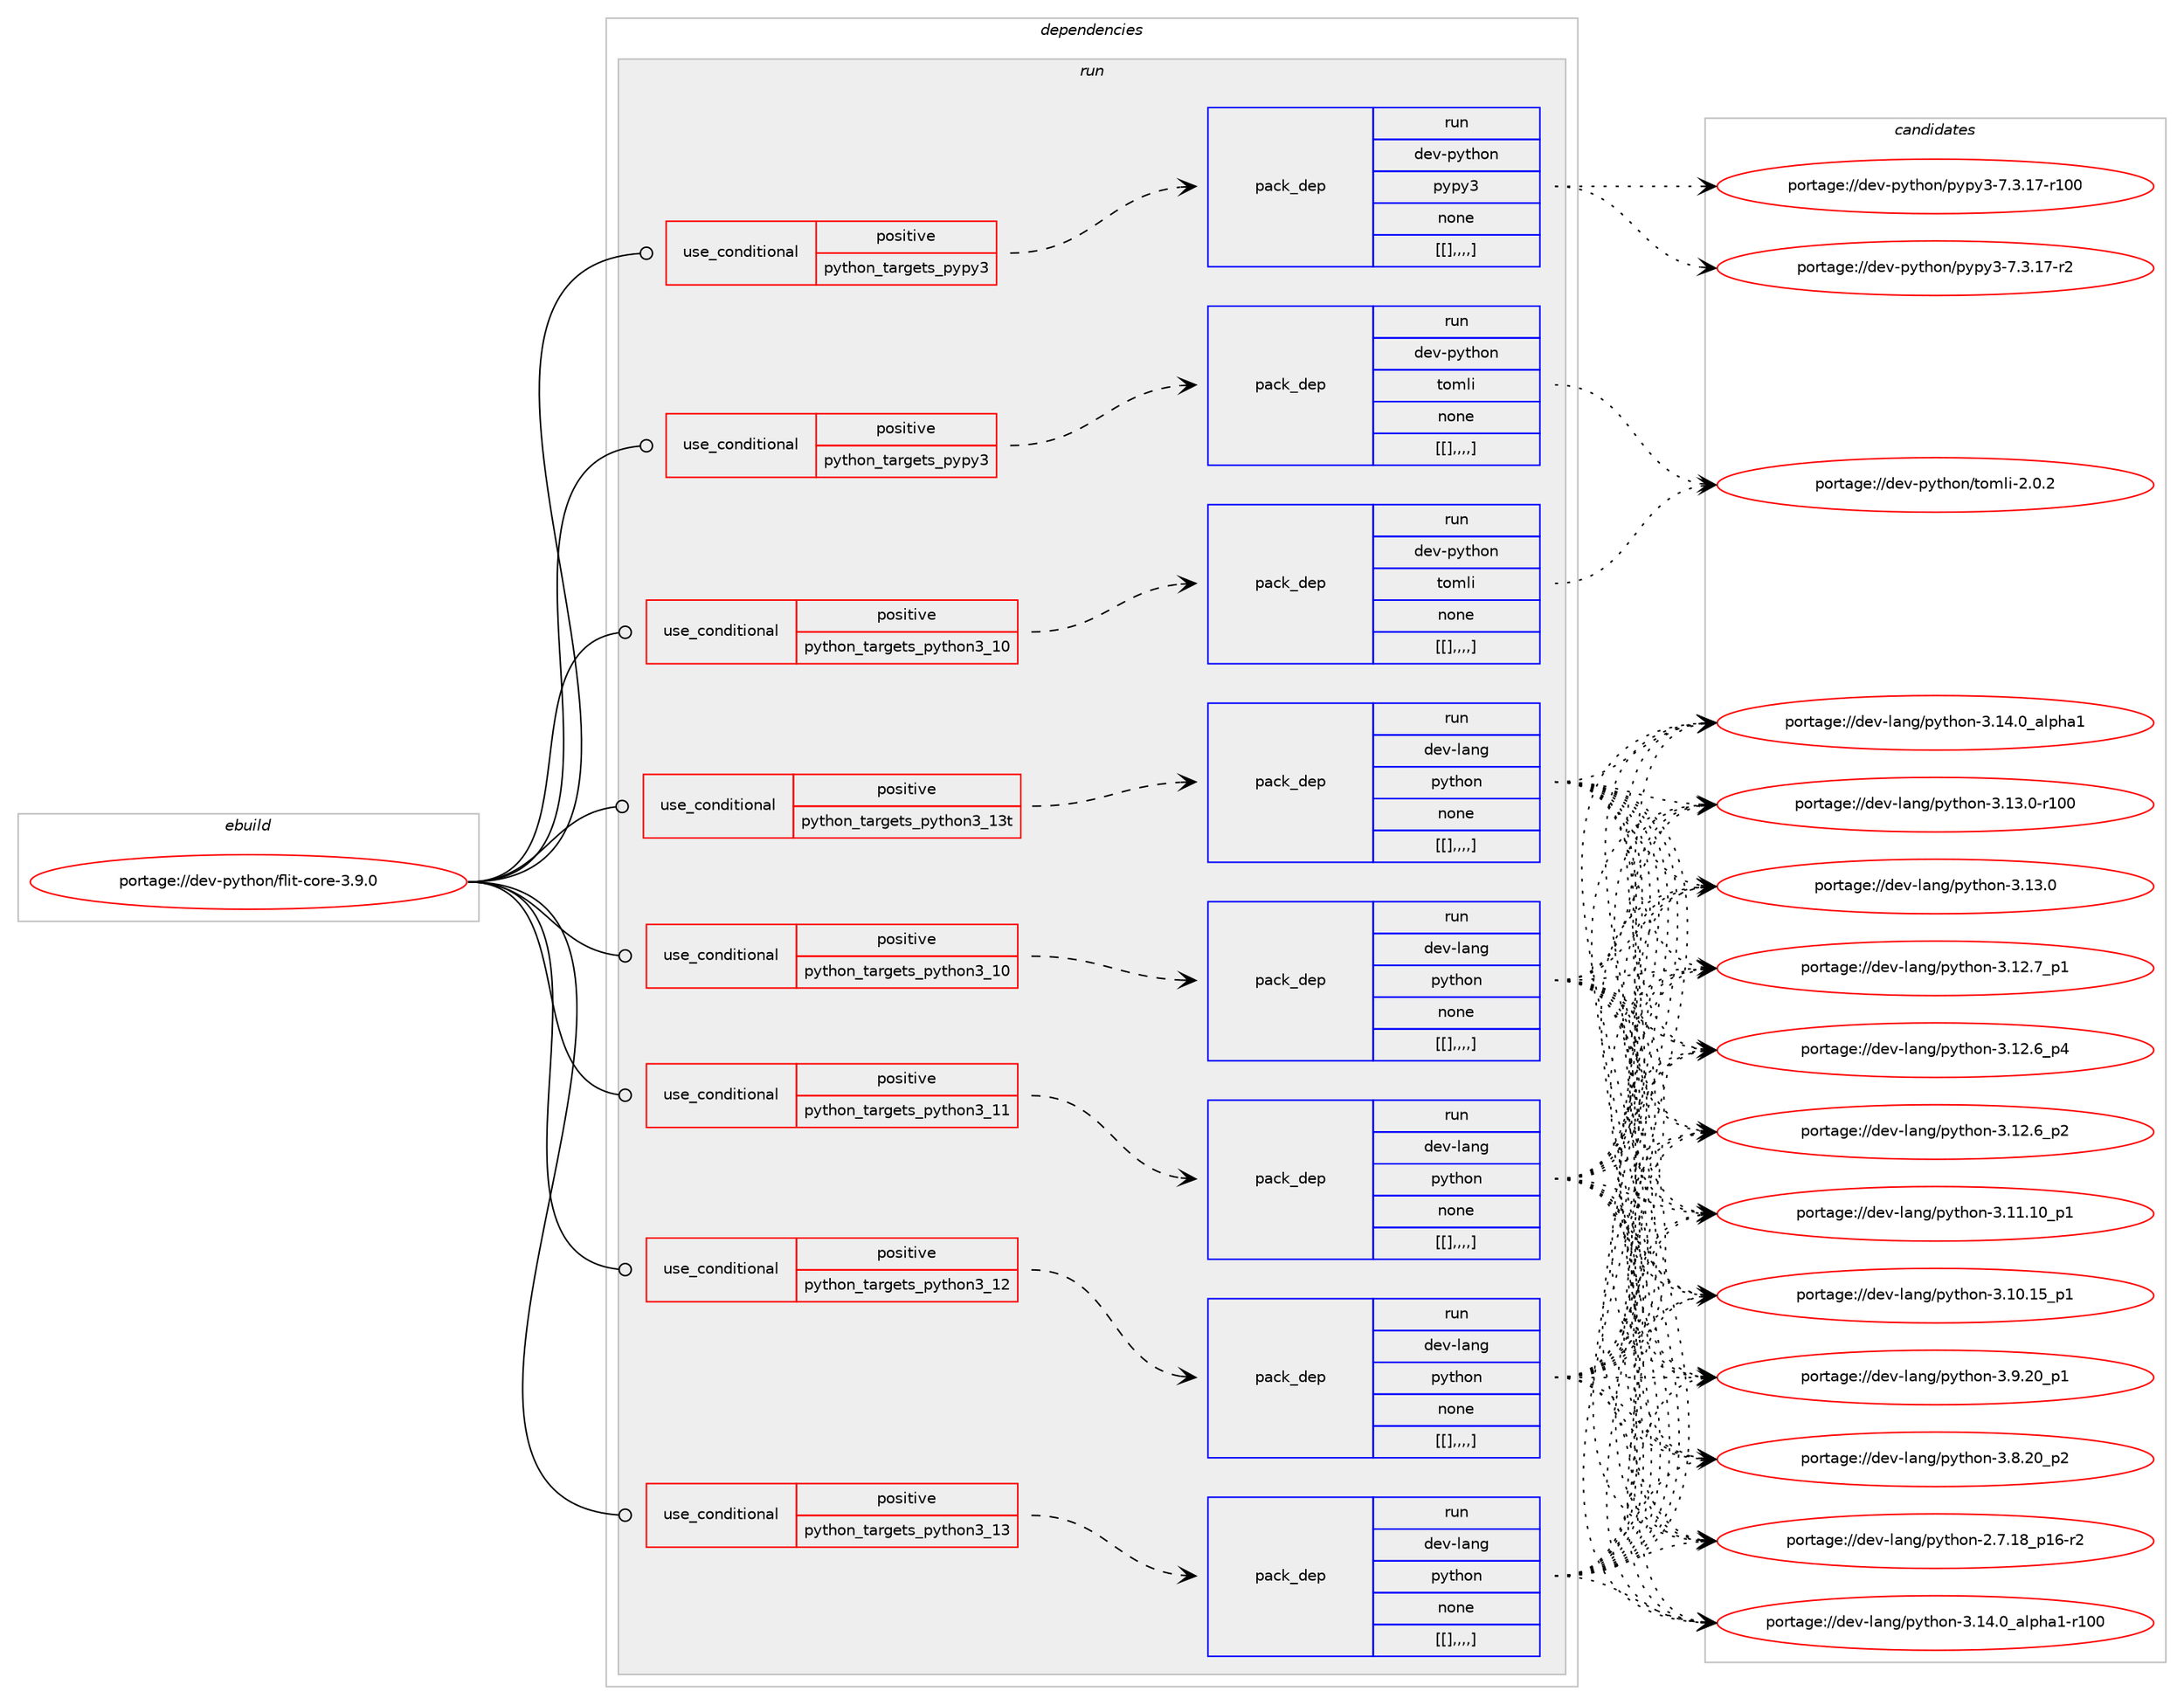 digraph prolog {

# *************
# Graph options
# *************

newrank=true;
concentrate=true;
compound=true;
graph [rankdir=LR,fontname=Helvetica,fontsize=10,ranksep=1.5];#, ranksep=2.5, nodesep=0.2];
edge  [arrowhead=vee];
node  [fontname=Helvetica,fontsize=10];

# **********
# The ebuild
# **********

subgraph cluster_leftcol {
color=gray;
label=<<i>ebuild</i>>;
id [label="portage://dev-python/flit-core-3.9.0", color=red, width=4, href="../dev-python/flit-core-3.9.0.svg"];
}

# ****************
# The dependencies
# ****************

subgraph cluster_midcol {
color=gray;
label=<<i>dependencies</i>>;
subgraph cluster_compile {
fillcolor="#eeeeee";
style=filled;
label=<<i>compile</i>>;
}
subgraph cluster_compileandrun {
fillcolor="#eeeeee";
style=filled;
label=<<i>compile and run</i>>;
}
subgraph cluster_run {
fillcolor="#eeeeee";
style=filled;
label=<<i>run</i>>;
subgraph cond35127 {
dependency152305 [label=<<TABLE BORDER="0" CELLBORDER="1" CELLSPACING="0" CELLPADDING="4"><TR><TD ROWSPAN="3" CELLPADDING="10">use_conditional</TD></TR><TR><TD>positive</TD></TR><TR><TD>python_targets_pypy3</TD></TR></TABLE>>, shape=none, color=red];
subgraph pack115854 {
dependency152313 [label=<<TABLE BORDER="0" CELLBORDER="1" CELLSPACING="0" CELLPADDING="4" WIDTH="220"><TR><TD ROWSPAN="6" CELLPADDING="30">pack_dep</TD></TR><TR><TD WIDTH="110">run</TD></TR><TR><TD>dev-python</TD></TR><TR><TD>pypy3</TD></TR><TR><TD>none</TD></TR><TR><TD>[[],,,,]</TD></TR></TABLE>>, shape=none, color=blue];
}
dependency152305:e -> dependency152313:w [weight=20,style="dashed",arrowhead="vee"];
}
id:e -> dependency152305:w [weight=20,style="solid",arrowhead="odot"];
subgraph cond35136 {
dependency152330 [label=<<TABLE BORDER="0" CELLBORDER="1" CELLSPACING="0" CELLPADDING="4"><TR><TD ROWSPAN="3" CELLPADDING="10">use_conditional</TD></TR><TR><TD>positive</TD></TR><TR><TD>python_targets_pypy3</TD></TR></TABLE>>, shape=none, color=red];
subgraph pack115870 {
dependency152344 [label=<<TABLE BORDER="0" CELLBORDER="1" CELLSPACING="0" CELLPADDING="4" WIDTH="220"><TR><TD ROWSPAN="6" CELLPADDING="30">pack_dep</TD></TR><TR><TD WIDTH="110">run</TD></TR><TR><TD>dev-python</TD></TR><TR><TD>tomli</TD></TR><TR><TD>none</TD></TR><TR><TD>[[],,,,]</TD></TR></TABLE>>, shape=none, color=blue];
}
dependency152330:e -> dependency152344:w [weight=20,style="dashed",arrowhead="vee"];
}
id:e -> dependency152330:w [weight=20,style="solid",arrowhead="odot"];
subgraph cond35146 {
dependency152349 [label=<<TABLE BORDER="0" CELLBORDER="1" CELLSPACING="0" CELLPADDING="4"><TR><TD ROWSPAN="3" CELLPADDING="10">use_conditional</TD></TR><TR><TD>positive</TD></TR><TR><TD>python_targets_python3_10</TD></TR></TABLE>>, shape=none, color=red];
subgraph pack115891 {
dependency152377 [label=<<TABLE BORDER="0" CELLBORDER="1" CELLSPACING="0" CELLPADDING="4" WIDTH="220"><TR><TD ROWSPAN="6" CELLPADDING="30">pack_dep</TD></TR><TR><TD WIDTH="110">run</TD></TR><TR><TD>dev-lang</TD></TR><TR><TD>python</TD></TR><TR><TD>none</TD></TR><TR><TD>[[],,,,]</TD></TR></TABLE>>, shape=none, color=blue];
}
dependency152349:e -> dependency152377:w [weight=20,style="dashed",arrowhead="vee"];
}
id:e -> dependency152349:w [weight=20,style="solid",arrowhead="odot"];
subgraph cond35171 {
dependency152420 [label=<<TABLE BORDER="0" CELLBORDER="1" CELLSPACING="0" CELLPADDING="4"><TR><TD ROWSPAN="3" CELLPADDING="10">use_conditional</TD></TR><TR><TD>positive</TD></TR><TR><TD>python_targets_python3_10</TD></TR></TABLE>>, shape=none, color=red];
subgraph pack115916 {
dependency152422 [label=<<TABLE BORDER="0" CELLBORDER="1" CELLSPACING="0" CELLPADDING="4" WIDTH="220"><TR><TD ROWSPAN="6" CELLPADDING="30">pack_dep</TD></TR><TR><TD WIDTH="110">run</TD></TR><TR><TD>dev-python</TD></TR><TR><TD>tomli</TD></TR><TR><TD>none</TD></TR><TR><TD>[[],,,,]</TD></TR></TABLE>>, shape=none, color=blue];
}
dependency152420:e -> dependency152422:w [weight=20,style="dashed",arrowhead="vee"];
}
id:e -> dependency152420:w [weight=20,style="solid",arrowhead="odot"];
subgraph cond35194 {
dependency152449 [label=<<TABLE BORDER="0" CELLBORDER="1" CELLSPACING="0" CELLPADDING="4"><TR><TD ROWSPAN="3" CELLPADDING="10">use_conditional</TD></TR><TR><TD>positive</TD></TR><TR><TD>python_targets_python3_11</TD></TR></TABLE>>, shape=none, color=red];
subgraph pack115931 {
dependency152460 [label=<<TABLE BORDER="0" CELLBORDER="1" CELLSPACING="0" CELLPADDING="4" WIDTH="220"><TR><TD ROWSPAN="6" CELLPADDING="30">pack_dep</TD></TR><TR><TD WIDTH="110">run</TD></TR><TR><TD>dev-lang</TD></TR><TR><TD>python</TD></TR><TR><TD>none</TD></TR><TR><TD>[[],,,,]</TD></TR></TABLE>>, shape=none, color=blue];
}
dependency152449:e -> dependency152460:w [weight=20,style="dashed",arrowhead="vee"];
}
id:e -> dependency152449:w [weight=20,style="solid",arrowhead="odot"];
subgraph cond35201 {
dependency152471 [label=<<TABLE BORDER="0" CELLBORDER="1" CELLSPACING="0" CELLPADDING="4"><TR><TD ROWSPAN="3" CELLPADDING="10">use_conditional</TD></TR><TR><TD>positive</TD></TR><TR><TD>python_targets_python3_12</TD></TR></TABLE>>, shape=none, color=red];
subgraph pack115945 {
dependency152480 [label=<<TABLE BORDER="0" CELLBORDER="1" CELLSPACING="0" CELLPADDING="4" WIDTH="220"><TR><TD ROWSPAN="6" CELLPADDING="30">pack_dep</TD></TR><TR><TD WIDTH="110">run</TD></TR><TR><TD>dev-lang</TD></TR><TR><TD>python</TD></TR><TR><TD>none</TD></TR><TR><TD>[[],,,,]</TD></TR></TABLE>>, shape=none, color=blue];
}
dependency152471:e -> dependency152480:w [weight=20,style="dashed",arrowhead="vee"];
}
id:e -> dependency152471:w [weight=20,style="solid",arrowhead="odot"];
subgraph cond35221 {
dependency152497 [label=<<TABLE BORDER="0" CELLBORDER="1" CELLSPACING="0" CELLPADDING="4"><TR><TD ROWSPAN="3" CELLPADDING="10">use_conditional</TD></TR><TR><TD>positive</TD></TR><TR><TD>python_targets_python3_13</TD></TR></TABLE>>, shape=none, color=red];
subgraph pack115956 {
dependency152511 [label=<<TABLE BORDER="0" CELLBORDER="1" CELLSPACING="0" CELLPADDING="4" WIDTH="220"><TR><TD ROWSPAN="6" CELLPADDING="30">pack_dep</TD></TR><TR><TD WIDTH="110">run</TD></TR><TR><TD>dev-lang</TD></TR><TR><TD>python</TD></TR><TR><TD>none</TD></TR><TR><TD>[[],,,,]</TD></TR></TABLE>>, shape=none, color=blue];
}
dependency152497:e -> dependency152511:w [weight=20,style="dashed",arrowhead="vee"];
}
id:e -> dependency152497:w [weight=20,style="solid",arrowhead="odot"];
subgraph cond35229 {
dependency152529 [label=<<TABLE BORDER="0" CELLBORDER="1" CELLSPACING="0" CELLPADDING="4"><TR><TD ROWSPAN="3" CELLPADDING="10">use_conditional</TD></TR><TR><TD>positive</TD></TR><TR><TD>python_targets_python3_13t</TD></TR></TABLE>>, shape=none, color=red];
subgraph pack115980 {
dependency152543 [label=<<TABLE BORDER="0" CELLBORDER="1" CELLSPACING="0" CELLPADDING="4" WIDTH="220"><TR><TD ROWSPAN="6" CELLPADDING="30">pack_dep</TD></TR><TR><TD WIDTH="110">run</TD></TR><TR><TD>dev-lang</TD></TR><TR><TD>python</TD></TR><TR><TD>none</TD></TR><TR><TD>[[],,,,]</TD></TR></TABLE>>, shape=none, color=blue];
}
dependency152529:e -> dependency152543:w [weight=20,style="dashed",arrowhead="vee"];
}
id:e -> dependency152529:w [weight=20,style="solid",arrowhead="odot"];
}
}

# **************
# The candidates
# **************

subgraph cluster_choices {
rank=same;
color=gray;
label=<<i>candidates</i>>;

subgraph choice115886 {
color=black;
nodesep=1;
choice100101118451121211161041111104711212111212151455546514649554511450 [label="portage://dev-python/pypy3-7.3.17-r2", color=red, width=4,href="../dev-python/pypy3-7.3.17-r2.svg"];
choice1001011184511212111610411111047112121112121514555465146495545114494848 [label="portage://dev-python/pypy3-7.3.17-r100", color=red, width=4,href="../dev-python/pypy3-7.3.17-r100.svg"];
dependency152313:e -> choice100101118451121211161041111104711212111212151455546514649554511450:w [style=dotted,weight="100"];
dependency152313:e -> choice1001011184511212111610411111047112121112121514555465146495545114494848:w [style=dotted,weight="100"];
}
subgraph choice115892 {
color=black;
nodesep=1;
choice1001011184511212111610411111047116111109108105455046484650 [label="portage://dev-python/tomli-2.0.2", color=red, width=4,href="../dev-python/tomli-2.0.2.svg"];
dependency152344:e -> choice1001011184511212111610411111047116111109108105455046484650:w [style=dotted,weight="100"];
}
subgraph choice115894 {
color=black;
nodesep=1;
choice100101118451089711010347112121116104111110455146495246489597108112104974945114494848 [label="portage://dev-lang/python-3.14.0_alpha1-r100", color=red, width=4,href="../dev-lang/python-3.14.0_alpha1-r100.svg"];
choice1001011184510897110103471121211161041111104551464952464895971081121049749 [label="portage://dev-lang/python-3.14.0_alpha1", color=red, width=4,href="../dev-lang/python-3.14.0_alpha1.svg"];
choice1001011184510897110103471121211161041111104551464951464845114494848 [label="portage://dev-lang/python-3.13.0-r100", color=red, width=4,href="../dev-lang/python-3.13.0-r100.svg"];
choice10010111845108971101034711212111610411111045514649514648 [label="portage://dev-lang/python-3.13.0", color=red, width=4,href="../dev-lang/python-3.13.0.svg"];
choice100101118451089711010347112121116104111110455146495046559511249 [label="portage://dev-lang/python-3.12.7_p1", color=red, width=4,href="../dev-lang/python-3.12.7_p1.svg"];
choice100101118451089711010347112121116104111110455146495046549511252 [label="portage://dev-lang/python-3.12.6_p4", color=red, width=4,href="../dev-lang/python-3.12.6_p4.svg"];
choice100101118451089711010347112121116104111110455146495046549511250 [label="portage://dev-lang/python-3.12.6_p2", color=red, width=4,href="../dev-lang/python-3.12.6_p2.svg"];
choice10010111845108971101034711212111610411111045514649494649489511249 [label="portage://dev-lang/python-3.11.10_p1", color=red, width=4,href="../dev-lang/python-3.11.10_p1.svg"];
choice10010111845108971101034711212111610411111045514649484649539511249 [label="portage://dev-lang/python-3.10.15_p1", color=red, width=4,href="../dev-lang/python-3.10.15_p1.svg"];
choice100101118451089711010347112121116104111110455146574650489511249 [label="portage://dev-lang/python-3.9.20_p1", color=red, width=4,href="../dev-lang/python-3.9.20_p1.svg"];
choice100101118451089711010347112121116104111110455146564650489511250 [label="portage://dev-lang/python-3.8.20_p2", color=red, width=4,href="../dev-lang/python-3.8.20_p2.svg"];
choice100101118451089711010347112121116104111110455046554649569511249544511450 [label="portage://dev-lang/python-2.7.18_p16-r2", color=red, width=4,href="../dev-lang/python-2.7.18_p16-r2.svg"];
dependency152377:e -> choice100101118451089711010347112121116104111110455146495246489597108112104974945114494848:w [style=dotted,weight="100"];
dependency152377:e -> choice1001011184510897110103471121211161041111104551464952464895971081121049749:w [style=dotted,weight="100"];
dependency152377:e -> choice1001011184510897110103471121211161041111104551464951464845114494848:w [style=dotted,weight="100"];
dependency152377:e -> choice10010111845108971101034711212111610411111045514649514648:w [style=dotted,weight="100"];
dependency152377:e -> choice100101118451089711010347112121116104111110455146495046559511249:w [style=dotted,weight="100"];
dependency152377:e -> choice100101118451089711010347112121116104111110455146495046549511252:w [style=dotted,weight="100"];
dependency152377:e -> choice100101118451089711010347112121116104111110455146495046549511250:w [style=dotted,weight="100"];
dependency152377:e -> choice10010111845108971101034711212111610411111045514649494649489511249:w [style=dotted,weight="100"];
dependency152377:e -> choice10010111845108971101034711212111610411111045514649484649539511249:w [style=dotted,weight="100"];
dependency152377:e -> choice100101118451089711010347112121116104111110455146574650489511249:w [style=dotted,weight="100"];
dependency152377:e -> choice100101118451089711010347112121116104111110455146564650489511250:w [style=dotted,weight="100"];
dependency152377:e -> choice100101118451089711010347112121116104111110455046554649569511249544511450:w [style=dotted,weight="100"];
}
subgraph choice115896 {
color=black;
nodesep=1;
choice1001011184511212111610411111047116111109108105455046484650 [label="portage://dev-python/tomli-2.0.2", color=red, width=4,href="../dev-python/tomli-2.0.2.svg"];
dependency152422:e -> choice1001011184511212111610411111047116111109108105455046484650:w [style=dotted,weight="100"];
}
subgraph choice115901 {
color=black;
nodesep=1;
choice100101118451089711010347112121116104111110455146495246489597108112104974945114494848 [label="portage://dev-lang/python-3.14.0_alpha1-r100", color=red, width=4,href="../dev-lang/python-3.14.0_alpha1-r100.svg"];
choice1001011184510897110103471121211161041111104551464952464895971081121049749 [label="portage://dev-lang/python-3.14.0_alpha1", color=red, width=4,href="../dev-lang/python-3.14.0_alpha1.svg"];
choice1001011184510897110103471121211161041111104551464951464845114494848 [label="portage://dev-lang/python-3.13.0-r100", color=red, width=4,href="../dev-lang/python-3.13.0-r100.svg"];
choice10010111845108971101034711212111610411111045514649514648 [label="portage://dev-lang/python-3.13.0", color=red, width=4,href="../dev-lang/python-3.13.0.svg"];
choice100101118451089711010347112121116104111110455146495046559511249 [label="portage://dev-lang/python-3.12.7_p1", color=red, width=4,href="../dev-lang/python-3.12.7_p1.svg"];
choice100101118451089711010347112121116104111110455146495046549511252 [label="portage://dev-lang/python-3.12.6_p4", color=red, width=4,href="../dev-lang/python-3.12.6_p4.svg"];
choice100101118451089711010347112121116104111110455146495046549511250 [label="portage://dev-lang/python-3.12.6_p2", color=red, width=4,href="../dev-lang/python-3.12.6_p2.svg"];
choice10010111845108971101034711212111610411111045514649494649489511249 [label="portage://dev-lang/python-3.11.10_p1", color=red, width=4,href="../dev-lang/python-3.11.10_p1.svg"];
choice10010111845108971101034711212111610411111045514649484649539511249 [label="portage://dev-lang/python-3.10.15_p1", color=red, width=4,href="../dev-lang/python-3.10.15_p1.svg"];
choice100101118451089711010347112121116104111110455146574650489511249 [label="portage://dev-lang/python-3.9.20_p1", color=red, width=4,href="../dev-lang/python-3.9.20_p1.svg"];
choice100101118451089711010347112121116104111110455146564650489511250 [label="portage://dev-lang/python-3.8.20_p2", color=red, width=4,href="../dev-lang/python-3.8.20_p2.svg"];
choice100101118451089711010347112121116104111110455046554649569511249544511450 [label="portage://dev-lang/python-2.7.18_p16-r2", color=red, width=4,href="../dev-lang/python-2.7.18_p16-r2.svg"];
dependency152460:e -> choice100101118451089711010347112121116104111110455146495246489597108112104974945114494848:w [style=dotted,weight="100"];
dependency152460:e -> choice1001011184510897110103471121211161041111104551464952464895971081121049749:w [style=dotted,weight="100"];
dependency152460:e -> choice1001011184510897110103471121211161041111104551464951464845114494848:w [style=dotted,weight="100"];
dependency152460:e -> choice10010111845108971101034711212111610411111045514649514648:w [style=dotted,weight="100"];
dependency152460:e -> choice100101118451089711010347112121116104111110455146495046559511249:w [style=dotted,weight="100"];
dependency152460:e -> choice100101118451089711010347112121116104111110455146495046549511252:w [style=dotted,weight="100"];
dependency152460:e -> choice100101118451089711010347112121116104111110455146495046549511250:w [style=dotted,weight="100"];
dependency152460:e -> choice10010111845108971101034711212111610411111045514649494649489511249:w [style=dotted,weight="100"];
dependency152460:e -> choice10010111845108971101034711212111610411111045514649484649539511249:w [style=dotted,weight="100"];
dependency152460:e -> choice100101118451089711010347112121116104111110455146574650489511249:w [style=dotted,weight="100"];
dependency152460:e -> choice100101118451089711010347112121116104111110455146564650489511250:w [style=dotted,weight="100"];
dependency152460:e -> choice100101118451089711010347112121116104111110455046554649569511249544511450:w [style=dotted,weight="100"];
}
subgraph choice115905 {
color=black;
nodesep=1;
choice100101118451089711010347112121116104111110455146495246489597108112104974945114494848 [label="portage://dev-lang/python-3.14.0_alpha1-r100", color=red, width=4,href="../dev-lang/python-3.14.0_alpha1-r100.svg"];
choice1001011184510897110103471121211161041111104551464952464895971081121049749 [label="portage://dev-lang/python-3.14.0_alpha1", color=red, width=4,href="../dev-lang/python-3.14.0_alpha1.svg"];
choice1001011184510897110103471121211161041111104551464951464845114494848 [label="portage://dev-lang/python-3.13.0-r100", color=red, width=4,href="../dev-lang/python-3.13.0-r100.svg"];
choice10010111845108971101034711212111610411111045514649514648 [label="portage://dev-lang/python-3.13.0", color=red, width=4,href="../dev-lang/python-3.13.0.svg"];
choice100101118451089711010347112121116104111110455146495046559511249 [label="portage://dev-lang/python-3.12.7_p1", color=red, width=4,href="../dev-lang/python-3.12.7_p1.svg"];
choice100101118451089711010347112121116104111110455146495046549511252 [label="portage://dev-lang/python-3.12.6_p4", color=red, width=4,href="../dev-lang/python-3.12.6_p4.svg"];
choice100101118451089711010347112121116104111110455146495046549511250 [label="portage://dev-lang/python-3.12.6_p2", color=red, width=4,href="../dev-lang/python-3.12.6_p2.svg"];
choice10010111845108971101034711212111610411111045514649494649489511249 [label="portage://dev-lang/python-3.11.10_p1", color=red, width=4,href="../dev-lang/python-3.11.10_p1.svg"];
choice10010111845108971101034711212111610411111045514649484649539511249 [label="portage://dev-lang/python-3.10.15_p1", color=red, width=4,href="../dev-lang/python-3.10.15_p1.svg"];
choice100101118451089711010347112121116104111110455146574650489511249 [label="portage://dev-lang/python-3.9.20_p1", color=red, width=4,href="../dev-lang/python-3.9.20_p1.svg"];
choice100101118451089711010347112121116104111110455146564650489511250 [label="portage://dev-lang/python-3.8.20_p2", color=red, width=4,href="../dev-lang/python-3.8.20_p2.svg"];
choice100101118451089711010347112121116104111110455046554649569511249544511450 [label="portage://dev-lang/python-2.7.18_p16-r2", color=red, width=4,href="../dev-lang/python-2.7.18_p16-r2.svg"];
dependency152480:e -> choice100101118451089711010347112121116104111110455146495246489597108112104974945114494848:w [style=dotted,weight="100"];
dependency152480:e -> choice1001011184510897110103471121211161041111104551464952464895971081121049749:w [style=dotted,weight="100"];
dependency152480:e -> choice1001011184510897110103471121211161041111104551464951464845114494848:w [style=dotted,weight="100"];
dependency152480:e -> choice10010111845108971101034711212111610411111045514649514648:w [style=dotted,weight="100"];
dependency152480:e -> choice100101118451089711010347112121116104111110455146495046559511249:w [style=dotted,weight="100"];
dependency152480:e -> choice100101118451089711010347112121116104111110455146495046549511252:w [style=dotted,weight="100"];
dependency152480:e -> choice100101118451089711010347112121116104111110455146495046549511250:w [style=dotted,weight="100"];
dependency152480:e -> choice10010111845108971101034711212111610411111045514649494649489511249:w [style=dotted,weight="100"];
dependency152480:e -> choice10010111845108971101034711212111610411111045514649484649539511249:w [style=dotted,weight="100"];
dependency152480:e -> choice100101118451089711010347112121116104111110455146574650489511249:w [style=dotted,weight="100"];
dependency152480:e -> choice100101118451089711010347112121116104111110455146564650489511250:w [style=dotted,weight="100"];
dependency152480:e -> choice100101118451089711010347112121116104111110455046554649569511249544511450:w [style=dotted,weight="100"];
}
subgraph choice115910 {
color=black;
nodesep=1;
choice100101118451089711010347112121116104111110455146495246489597108112104974945114494848 [label="portage://dev-lang/python-3.14.0_alpha1-r100", color=red, width=4,href="../dev-lang/python-3.14.0_alpha1-r100.svg"];
choice1001011184510897110103471121211161041111104551464952464895971081121049749 [label="portage://dev-lang/python-3.14.0_alpha1", color=red, width=4,href="../dev-lang/python-3.14.0_alpha1.svg"];
choice1001011184510897110103471121211161041111104551464951464845114494848 [label="portage://dev-lang/python-3.13.0-r100", color=red, width=4,href="../dev-lang/python-3.13.0-r100.svg"];
choice10010111845108971101034711212111610411111045514649514648 [label="portage://dev-lang/python-3.13.0", color=red, width=4,href="../dev-lang/python-3.13.0.svg"];
choice100101118451089711010347112121116104111110455146495046559511249 [label="portage://dev-lang/python-3.12.7_p1", color=red, width=4,href="../dev-lang/python-3.12.7_p1.svg"];
choice100101118451089711010347112121116104111110455146495046549511252 [label="portage://dev-lang/python-3.12.6_p4", color=red, width=4,href="../dev-lang/python-3.12.6_p4.svg"];
choice100101118451089711010347112121116104111110455146495046549511250 [label="portage://dev-lang/python-3.12.6_p2", color=red, width=4,href="../dev-lang/python-3.12.6_p2.svg"];
choice10010111845108971101034711212111610411111045514649494649489511249 [label="portage://dev-lang/python-3.11.10_p1", color=red, width=4,href="../dev-lang/python-3.11.10_p1.svg"];
choice10010111845108971101034711212111610411111045514649484649539511249 [label="portage://dev-lang/python-3.10.15_p1", color=red, width=4,href="../dev-lang/python-3.10.15_p1.svg"];
choice100101118451089711010347112121116104111110455146574650489511249 [label="portage://dev-lang/python-3.9.20_p1", color=red, width=4,href="../dev-lang/python-3.9.20_p1.svg"];
choice100101118451089711010347112121116104111110455146564650489511250 [label="portage://dev-lang/python-3.8.20_p2", color=red, width=4,href="../dev-lang/python-3.8.20_p2.svg"];
choice100101118451089711010347112121116104111110455046554649569511249544511450 [label="portage://dev-lang/python-2.7.18_p16-r2", color=red, width=4,href="../dev-lang/python-2.7.18_p16-r2.svg"];
dependency152511:e -> choice100101118451089711010347112121116104111110455146495246489597108112104974945114494848:w [style=dotted,weight="100"];
dependency152511:e -> choice1001011184510897110103471121211161041111104551464952464895971081121049749:w [style=dotted,weight="100"];
dependency152511:e -> choice1001011184510897110103471121211161041111104551464951464845114494848:w [style=dotted,weight="100"];
dependency152511:e -> choice10010111845108971101034711212111610411111045514649514648:w [style=dotted,weight="100"];
dependency152511:e -> choice100101118451089711010347112121116104111110455146495046559511249:w [style=dotted,weight="100"];
dependency152511:e -> choice100101118451089711010347112121116104111110455146495046549511252:w [style=dotted,weight="100"];
dependency152511:e -> choice100101118451089711010347112121116104111110455146495046549511250:w [style=dotted,weight="100"];
dependency152511:e -> choice10010111845108971101034711212111610411111045514649494649489511249:w [style=dotted,weight="100"];
dependency152511:e -> choice10010111845108971101034711212111610411111045514649484649539511249:w [style=dotted,weight="100"];
dependency152511:e -> choice100101118451089711010347112121116104111110455146574650489511249:w [style=dotted,weight="100"];
dependency152511:e -> choice100101118451089711010347112121116104111110455146564650489511250:w [style=dotted,weight="100"];
dependency152511:e -> choice100101118451089711010347112121116104111110455046554649569511249544511450:w [style=dotted,weight="100"];
}
subgraph choice115916 {
color=black;
nodesep=1;
choice100101118451089711010347112121116104111110455146495246489597108112104974945114494848 [label="portage://dev-lang/python-3.14.0_alpha1-r100", color=red, width=4,href="../dev-lang/python-3.14.0_alpha1-r100.svg"];
choice1001011184510897110103471121211161041111104551464952464895971081121049749 [label="portage://dev-lang/python-3.14.0_alpha1", color=red, width=4,href="../dev-lang/python-3.14.0_alpha1.svg"];
choice1001011184510897110103471121211161041111104551464951464845114494848 [label="portage://dev-lang/python-3.13.0-r100", color=red, width=4,href="../dev-lang/python-3.13.0-r100.svg"];
choice10010111845108971101034711212111610411111045514649514648 [label="portage://dev-lang/python-3.13.0", color=red, width=4,href="../dev-lang/python-3.13.0.svg"];
choice100101118451089711010347112121116104111110455146495046559511249 [label="portage://dev-lang/python-3.12.7_p1", color=red, width=4,href="../dev-lang/python-3.12.7_p1.svg"];
choice100101118451089711010347112121116104111110455146495046549511252 [label="portage://dev-lang/python-3.12.6_p4", color=red, width=4,href="../dev-lang/python-3.12.6_p4.svg"];
choice100101118451089711010347112121116104111110455146495046549511250 [label="portage://dev-lang/python-3.12.6_p2", color=red, width=4,href="../dev-lang/python-3.12.6_p2.svg"];
choice10010111845108971101034711212111610411111045514649494649489511249 [label="portage://dev-lang/python-3.11.10_p1", color=red, width=4,href="../dev-lang/python-3.11.10_p1.svg"];
choice10010111845108971101034711212111610411111045514649484649539511249 [label="portage://dev-lang/python-3.10.15_p1", color=red, width=4,href="../dev-lang/python-3.10.15_p1.svg"];
choice100101118451089711010347112121116104111110455146574650489511249 [label="portage://dev-lang/python-3.9.20_p1", color=red, width=4,href="../dev-lang/python-3.9.20_p1.svg"];
choice100101118451089711010347112121116104111110455146564650489511250 [label="portage://dev-lang/python-3.8.20_p2", color=red, width=4,href="../dev-lang/python-3.8.20_p2.svg"];
choice100101118451089711010347112121116104111110455046554649569511249544511450 [label="portage://dev-lang/python-2.7.18_p16-r2", color=red, width=4,href="../dev-lang/python-2.7.18_p16-r2.svg"];
dependency152543:e -> choice100101118451089711010347112121116104111110455146495246489597108112104974945114494848:w [style=dotted,weight="100"];
dependency152543:e -> choice1001011184510897110103471121211161041111104551464952464895971081121049749:w [style=dotted,weight="100"];
dependency152543:e -> choice1001011184510897110103471121211161041111104551464951464845114494848:w [style=dotted,weight="100"];
dependency152543:e -> choice10010111845108971101034711212111610411111045514649514648:w [style=dotted,weight="100"];
dependency152543:e -> choice100101118451089711010347112121116104111110455146495046559511249:w [style=dotted,weight="100"];
dependency152543:e -> choice100101118451089711010347112121116104111110455146495046549511252:w [style=dotted,weight="100"];
dependency152543:e -> choice100101118451089711010347112121116104111110455146495046549511250:w [style=dotted,weight="100"];
dependency152543:e -> choice10010111845108971101034711212111610411111045514649494649489511249:w [style=dotted,weight="100"];
dependency152543:e -> choice10010111845108971101034711212111610411111045514649484649539511249:w [style=dotted,weight="100"];
dependency152543:e -> choice100101118451089711010347112121116104111110455146574650489511249:w [style=dotted,weight="100"];
dependency152543:e -> choice100101118451089711010347112121116104111110455146564650489511250:w [style=dotted,weight="100"];
dependency152543:e -> choice100101118451089711010347112121116104111110455046554649569511249544511450:w [style=dotted,weight="100"];
}
}

}
